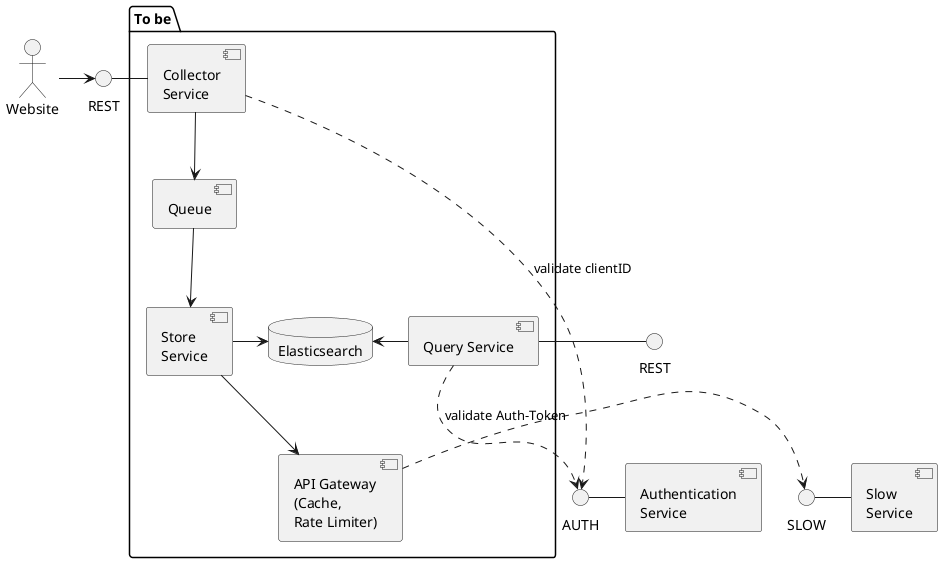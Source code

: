 @startuml
actor Website
interface SLOW
component [Slow\nService] as SL
interface AUTH
component [Authentication\nService] as AuthS

package "To be" {
component [Collector\nService] as CS
component [Queue] as queue
component [Query Service] as QueryServ
component [Store\nService] as SS
component [API Gateway\n(Cache,\nRate Limiter)] as GW
database Elasticsearch as DB
}
interface REST as RestCollector
interface REST as RestQuery


Website -right-> RestCollector
RestCollector -right- CS
CS .right.> AUTH : validate clientID
AUTH - AuthS
CS -down-> queue
queue -down-> SS
SS -down-> GW
GW .right.> SLOW
SLOW - SL
SS -right-> DB
DB <-right- QueryServ
QueryServ ..> AUTH : validate Auth-Token
QueryServ -right- RestQuery



@enduml